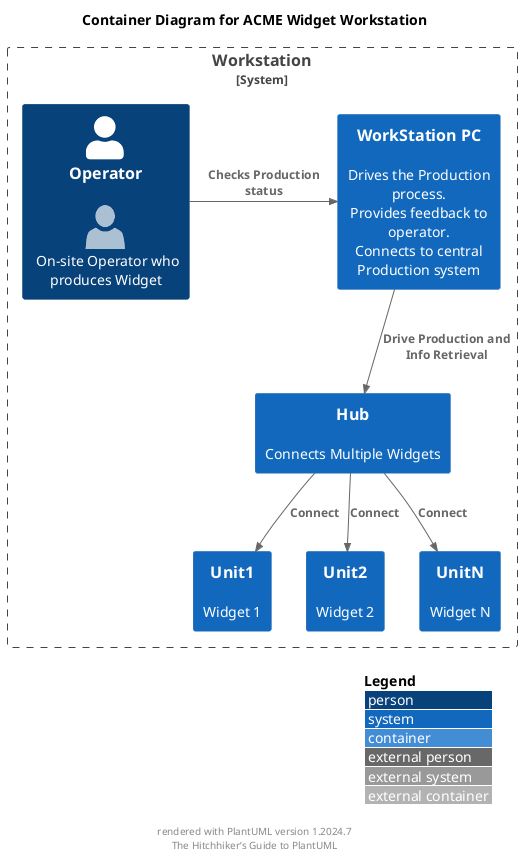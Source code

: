 @startuml
!include  <C4/C4_Context.puml>
!include  <C4/C4_Container.puml>
!include <office/Users/user.puml>

LAYOUT_WITH_LEGEND()
skinparam handwritten false


title Container Diagram for ACME Widget Workstation 



System_Boundary(WorkStation, "Workstation") {
    Person(AcmeOperator, Operator , "<$user> \n On-site Operator who produces Widget" )

    System(WorkStationPC, "WorkStation PC", "Drives the Production process. \nProvides feedback to operator. \nConnects to central Production system")    

    System(Hub, "Hub", "Connects Multiple Widgets")    

    System(Unit1, "Unit1", "Widget 1")    
    System(Unit2, "Unit2", "Widget 2")    
    System(UnitN, "UnitN", "Widget N")    
}

Rel_R(AcmeOperator, WorkStationPC, "Checks Production status")
Rel_D(WorkStationPC, Hub, "Drive Production and Info Retrieval")
Rel(Hub, Unit1, "Connect")
Rel(Hub, Unit2, "Connect")
Rel(Hub, UnitN, "Connect")

footer %filename() rendered with PlantUML version %version()\nThe Hitchhiker’s Guide to PlantUML
@enduml
